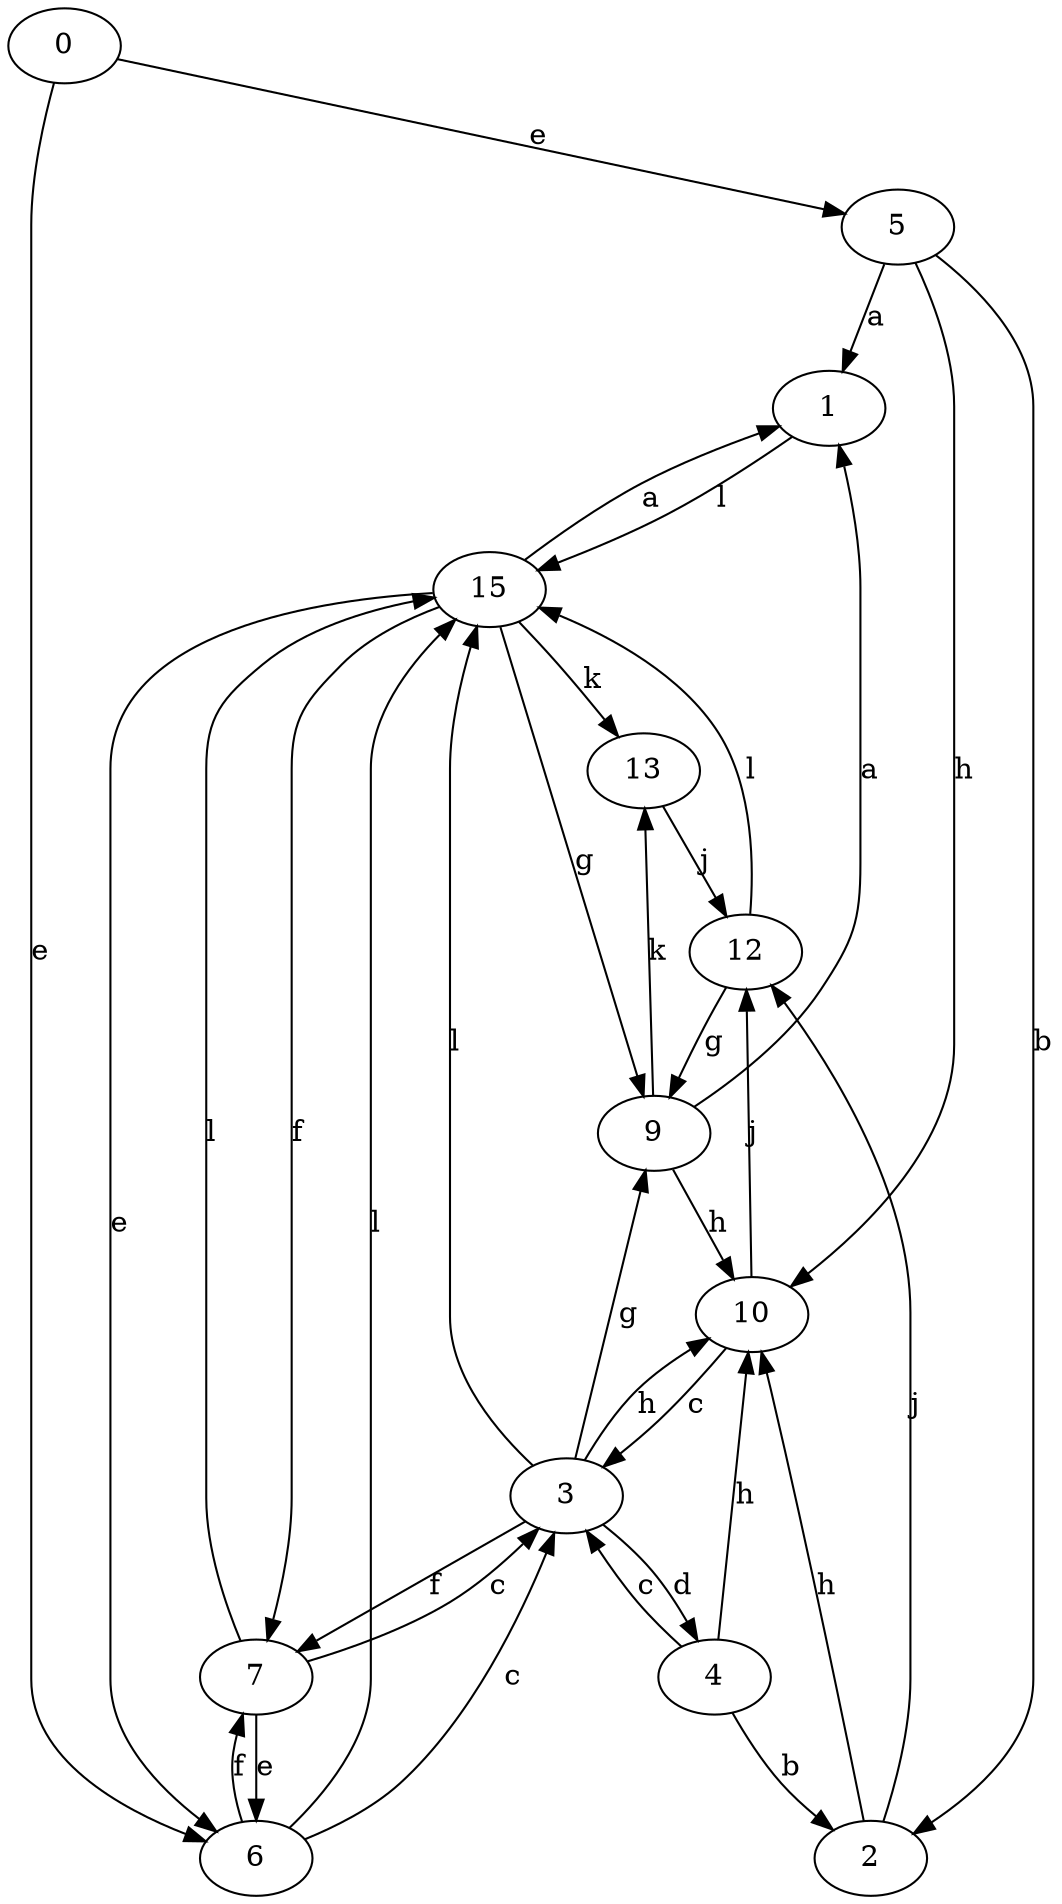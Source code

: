 strict digraph  {
0;
1;
2;
3;
4;
5;
6;
7;
9;
10;
12;
13;
15;
0 -> 5  [label=e];
0 -> 6  [label=e];
1 -> 15  [label=l];
2 -> 10  [label=h];
2 -> 12  [label=j];
3 -> 4  [label=d];
3 -> 7  [label=f];
3 -> 9  [label=g];
3 -> 10  [label=h];
3 -> 15  [label=l];
4 -> 2  [label=b];
4 -> 3  [label=c];
4 -> 10  [label=h];
5 -> 1  [label=a];
5 -> 2  [label=b];
5 -> 10  [label=h];
6 -> 3  [label=c];
6 -> 7  [label=f];
6 -> 15  [label=l];
7 -> 3  [label=c];
7 -> 6  [label=e];
7 -> 15  [label=l];
9 -> 1  [label=a];
9 -> 10  [label=h];
9 -> 13  [label=k];
10 -> 3  [label=c];
10 -> 12  [label=j];
12 -> 9  [label=g];
12 -> 15  [label=l];
13 -> 12  [label=j];
15 -> 1  [label=a];
15 -> 6  [label=e];
15 -> 7  [label=f];
15 -> 9  [label=g];
15 -> 13  [label=k];
}
